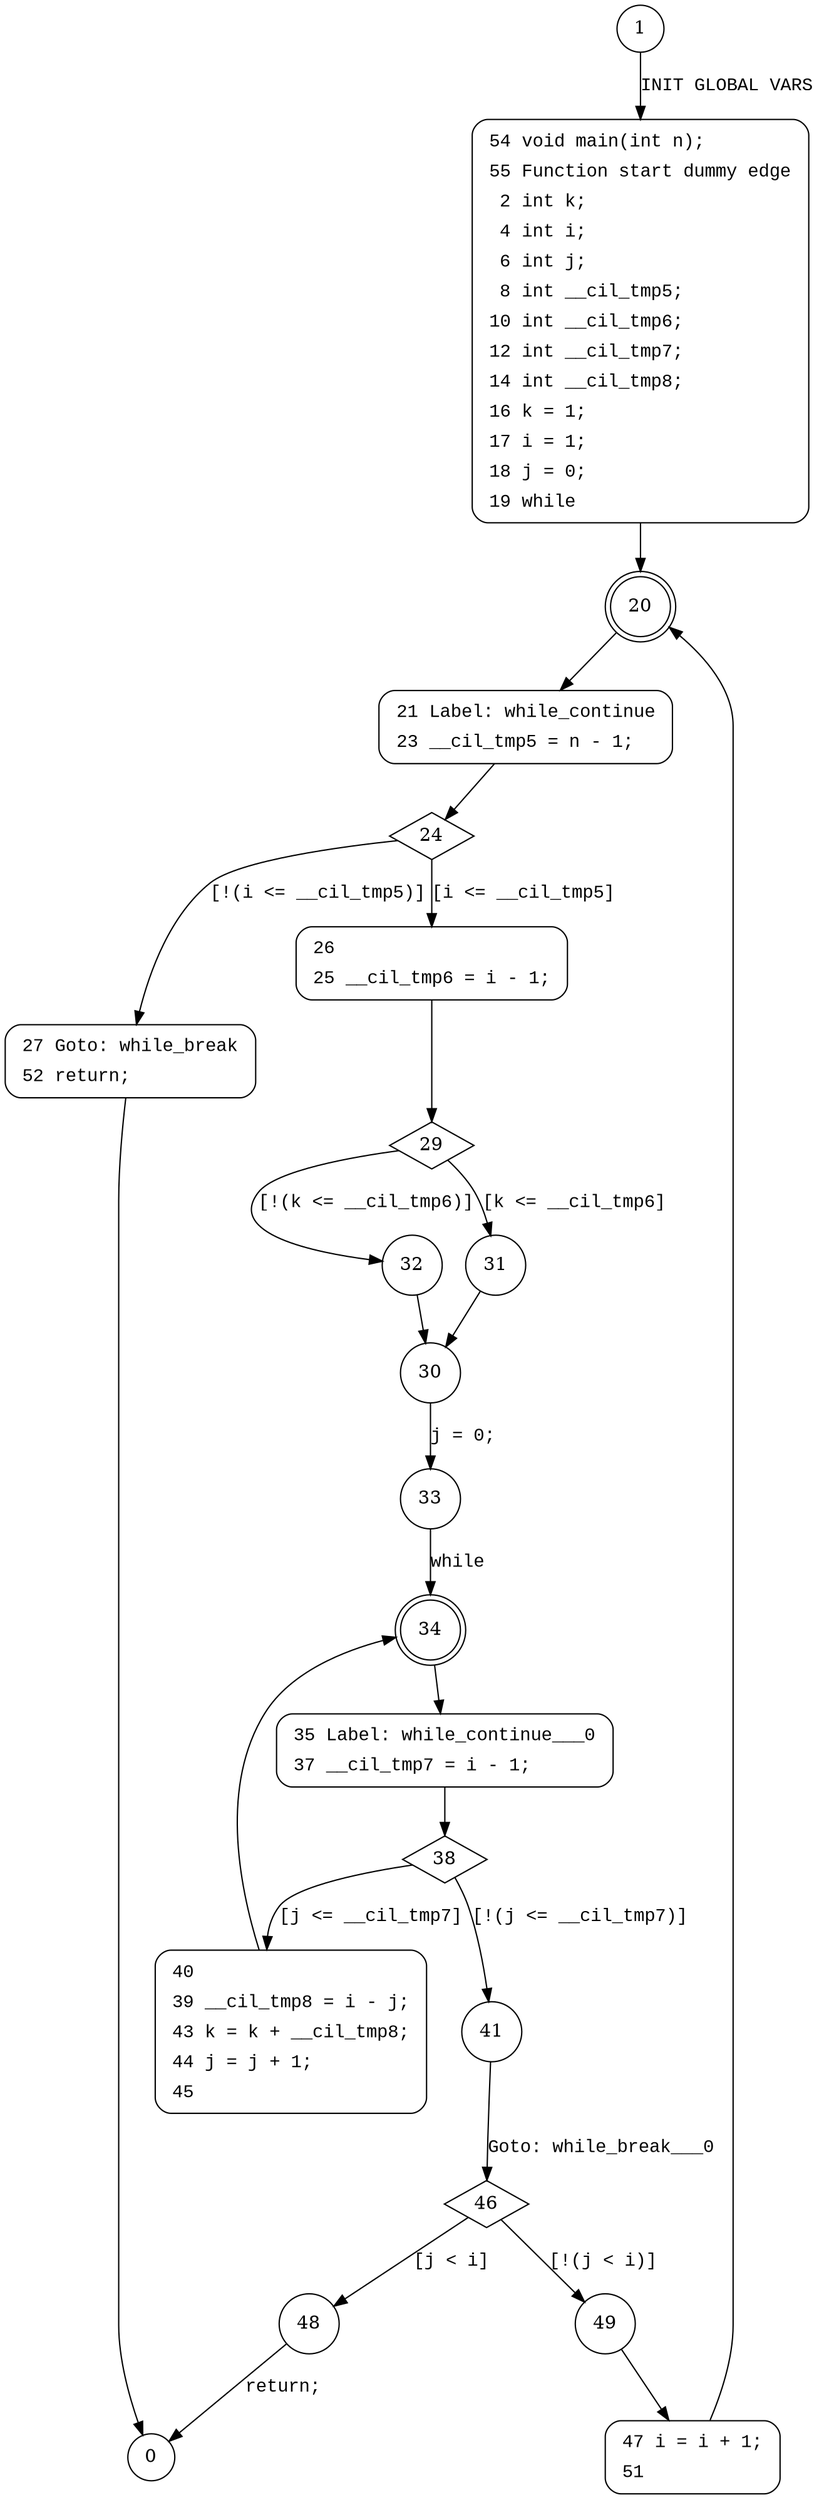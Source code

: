 digraph main {
1 [shape="circle"]
54 [shape="circle"]
20 [shape="doublecircle"]
21 [shape="circle"]
24 [shape="diamond"]
27 [shape="circle"]
26 [shape="circle"]
29 [shape="diamond"]
32 [shape="circle"]
31 [shape="circle"]
30 [shape="circle"]
33 [shape="circle"]
34 [shape="doublecircle"]
35 [shape="circle"]
38 [shape="diamond"]
41 [shape="circle"]
40 [shape="circle"]
46 [shape="diamond"]
49 [shape="circle"]
48 [shape="circle"]
47 [shape="circle"]
0 [shape="circle"]
54 [style="filled,bold" penwidth="1" fillcolor="white" fontname="Courier New" shape="Mrecord" label=<<table border="0" cellborder="0" cellpadding="3" bgcolor="white"><tr><td align="right">54</td><td align="left">void main(int n);</td></tr><tr><td align="right">55</td><td align="left">Function start dummy edge</td></tr><tr><td align="right">2</td><td align="left">int k;</td></tr><tr><td align="right">4</td><td align="left">int i;</td></tr><tr><td align="right">6</td><td align="left">int j;</td></tr><tr><td align="right">8</td><td align="left">int __cil_tmp5;</td></tr><tr><td align="right">10</td><td align="left">int __cil_tmp6;</td></tr><tr><td align="right">12</td><td align="left">int __cil_tmp7;</td></tr><tr><td align="right">14</td><td align="left">int __cil_tmp8;</td></tr><tr><td align="right">16</td><td align="left">k = 1;</td></tr><tr><td align="right">17</td><td align="left">i = 1;</td></tr><tr><td align="right">18</td><td align="left">j = 0;</td></tr><tr><td align="right">19</td><td align="left">while</td></tr></table>>]
54 -> 20[label=""]
21 [style="filled,bold" penwidth="1" fillcolor="white" fontname="Courier New" shape="Mrecord" label=<<table border="0" cellborder="0" cellpadding="3" bgcolor="white"><tr><td align="right">21</td><td align="left">Label: while_continue</td></tr><tr><td align="right">23</td><td align="left">__cil_tmp5 = n - 1;</td></tr></table>>]
21 -> 24[label=""]
26 [style="filled,bold" penwidth="1" fillcolor="white" fontname="Courier New" shape="Mrecord" label=<<table border="0" cellborder="0" cellpadding="3" bgcolor="white"><tr><td align="right">26</td><td align="left"></td></tr><tr><td align="right">25</td><td align="left">__cil_tmp6 = i - 1;</td></tr></table>>]
26 -> 29[label=""]
35 [style="filled,bold" penwidth="1" fillcolor="white" fontname="Courier New" shape="Mrecord" label=<<table border="0" cellborder="0" cellpadding="3" bgcolor="white"><tr><td align="right">35</td><td align="left">Label: while_continue___0</td></tr><tr><td align="right">37</td><td align="left">__cil_tmp7 = i - 1;</td></tr></table>>]
35 -> 38[label=""]
40 [style="filled,bold" penwidth="1" fillcolor="white" fontname="Courier New" shape="Mrecord" label=<<table border="0" cellborder="0" cellpadding="3" bgcolor="white"><tr><td align="right">40</td><td align="left"></td></tr><tr><td align="right">39</td><td align="left">__cil_tmp8 = i - j;</td></tr><tr><td align="right">43</td><td align="left">k = k + __cil_tmp8;</td></tr><tr><td align="right">44</td><td align="left">j = j + 1;</td></tr><tr><td align="right">45</td><td align="left"></td></tr></table>>]
40 -> 34[label=""]
47 [style="filled,bold" penwidth="1" fillcolor="white" fontname="Courier New" shape="Mrecord" label=<<table border="0" cellborder="0" cellpadding="3" bgcolor="white"><tr><td align="right">47</td><td align="left">i = i + 1;</td></tr><tr><td align="right">51</td><td align="left"></td></tr></table>>]
47 -> 20[label=""]
27 [style="filled,bold" penwidth="1" fillcolor="white" fontname="Courier New" shape="Mrecord" label=<<table border="0" cellborder="0" cellpadding="3" bgcolor="white"><tr><td align="right">27</td><td align="left">Goto: while_break</td></tr><tr><td align="right">52</td><td align="left">return;</td></tr></table>>]
27 -> 0[label=""]
1 -> 54 [label="INIT GLOBAL VARS" fontname="Courier New"]
20 -> 21 [label="" fontname="Courier New"]
24 -> 27 [label="[!(i <= __cil_tmp5)]" fontname="Courier New"]
24 -> 26 [label="[i <= __cil_tmp5]" fontname="Courier New"]
29 -> 32 [label="[!(k <= __cil_tmp6)]" fontname="Courier New"]
29 -> 31 [label="[k <= __cil_tmp6]" fontname="Courier New"]
30 -> 33 [label="j = 0;" fontname="Courier New"]
34 -> 35 [label="" fontname="Courier New"]
38 -> 41 [label="[!(j <= __cil_tmp7)]" fontname="Courier New"]
38 -> 40 [label="[j <= __cil_tmp7]" fontname="Courier New"]
41 -> 46 [label="Goto: while_break___0" fontname="Courier New"]
46 -> 49 [label="[!(j < i)]" fontname="Courier New"]
46 -> 48 [label="[j < i]" fontname="Courier New"]
49 -> 47 [label="" fontname="Courier New"]
32 -> 30 [label="" fontname="Courier New"]
31 -> 30 [label="" fontname="Courier New"]
33 -> 34 [label="while" fontname="Courier New"]
48 -> 0 [label="return;" fontname="Courier New"]
}